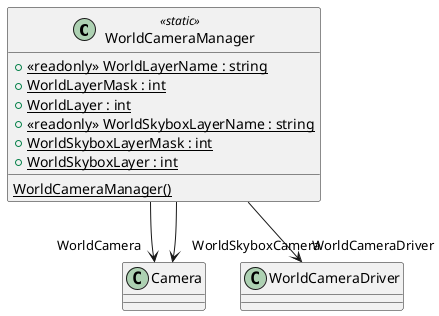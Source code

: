 @startuml
class WorldCameraManager <<static>> {
    + {static} <<readonly>> WorldLayerName : string
    + {static} WorldLayerMask : int
    + {static} WorldLayer : int
    + {static} <<readonly>> WorldSkyboxLayerName : string
    + {static} WorldSkyboxLayerMask : int
    + {static} WorldSkyboxLayer : int
    {static} WorldCameraManager()
}
WorldCameraManager --> "WorldCamera" Camera
WorldCameraManager --> "WorldSkyboxCamera" Camera
WorldCameraManager --> "WorldCameraDriver" WorldCameraDriver
@enduml
